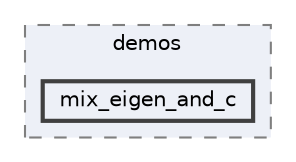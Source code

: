 digraph "external/taskflow/3rd-party/eigen-3.3.7/demos/mix_eigen_and_c"
{
 // LATEX_PDF_SIZE
  bgcolor="transparent";
  edge [fontname=Helvetica,fontsize=10,labelfontname=Helvetica,labelfontsize=10];
  node [fontname=Helvetica,fontsize=10,shape=box,height=0.2,width=0.4];
  compound=true
  subgraph clusterdir_ab37186d1e9e166f512a3e00155b6939 {
    graph [ bgcolor="#edf0f7", pencolor="grey50", label="demos", fontname=Helvetica,fontsize=10 style="filled,dashed", URL="dir_ab37186d1e9e166f512a3e00155b6939.html",tooltip=""]
  dir_21aa821525b644f7fb75aae8203b955e [label="mix_eigen_and_c", fillcolor="#edf0f7", color="grey25", style="filled,bold", URL="dir_21aa821525b644f7fb75aae8203b955e.html",tooltip=""];
  }
}
